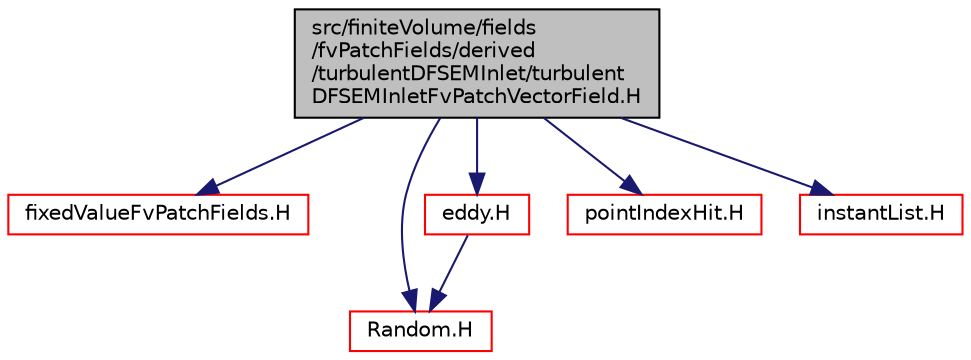 digraph "src/finiteVolume/fields/fvPatchFields/derived/turbulentDFSEMInlet/turbulentDFSEMInletFvPatchVectorField.H"
{
  bgcolor="transparent";
  edge [fontname="Helvetica",fontsize="10",labelfontname="Helvetica",labelfontsize="10"];
  node [fontname="Helvetica",fontsize="10",shape=record];
  Node1 [label="src/finiteVolume/fields\l/fvPatchFields/derived\l/turbulentDFSEMInlet/turbulent\lDFSEMInletFvPatchVectorField.H",height=0.2,width=0.4,color="black", fillcolor="grey75", style="filled" fontcolor="black"];
  Node1 -> Node2 [color="midnightblue",fontsize="10",style="solid",fontname="Helvetica"];
  Node2 [label="fixedValueFvPatchFields.H",height=0.2,width=0.4,color="red",URL="$fixedValueFvPatchFields_8H.html"];
  Node1 -> Node3 [color="midnightblue",fontsize="10",style="solid",fontname="Helvetica"];
  Node3 [label="Random.H",height=0.2,width=0.4,color="red",URL="$Random_8H.html"];
  Node1 -> Node4 [color="midnightblue",fontsize="10",style="solid",fontname="Helvetica"];
  Node4 [label="eddy.H",height=0.2,width=0.4,color="red",URL="$eddy_8H.html"];
  Node4 -> Node3 [color="midnightblue",fontsize="10",style="solid",fontname="Helvetica"];
  Node1 -> Node5 [color="midnightblue",fontsize="10",style="solid",fontname="Helvetica"];
  Node5 [label="pointIndexHit.H",height=0.2,width=0.4,color="red",URL="$pointIndexHit_8H.html"];
  Node1 -> Node6 [color="midnightblue",fontsize="10",style="solid",fontname="Helvetica"];
  Node6 [label="instantList.H",height=0.2,width=0.4,color="red",URL="$instantList_8H.html"];
}
